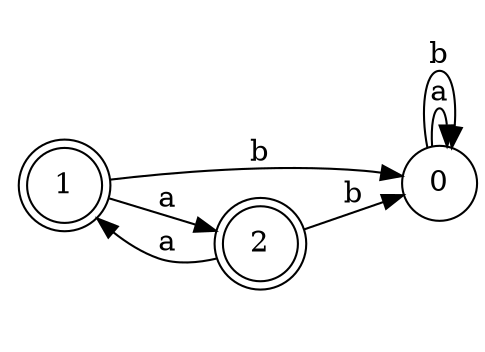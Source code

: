 digraph n3_7 {
__start0 [label="" shape="none"];

rankdir=LR;
size="8,5";

s0 [style="filled", color="black", fillcolor="white" shape="circle", label="0"];
s1 [style="rounded,filled", color="black", fillcolor="white" shape="doublecircle", label="1"];
s2 [style="rounded,filled", color="black", fillcolor="white" shape="doublecircle", label="2"];
s0 -> s0 [label="a"];
s0 -> s0 [label="b"];
s1 -> s2 [label="a"];
s1 -> s0 [label="b"];
s2 -> s1 [label="a"];
s2 -> s0 [label="b"];

}